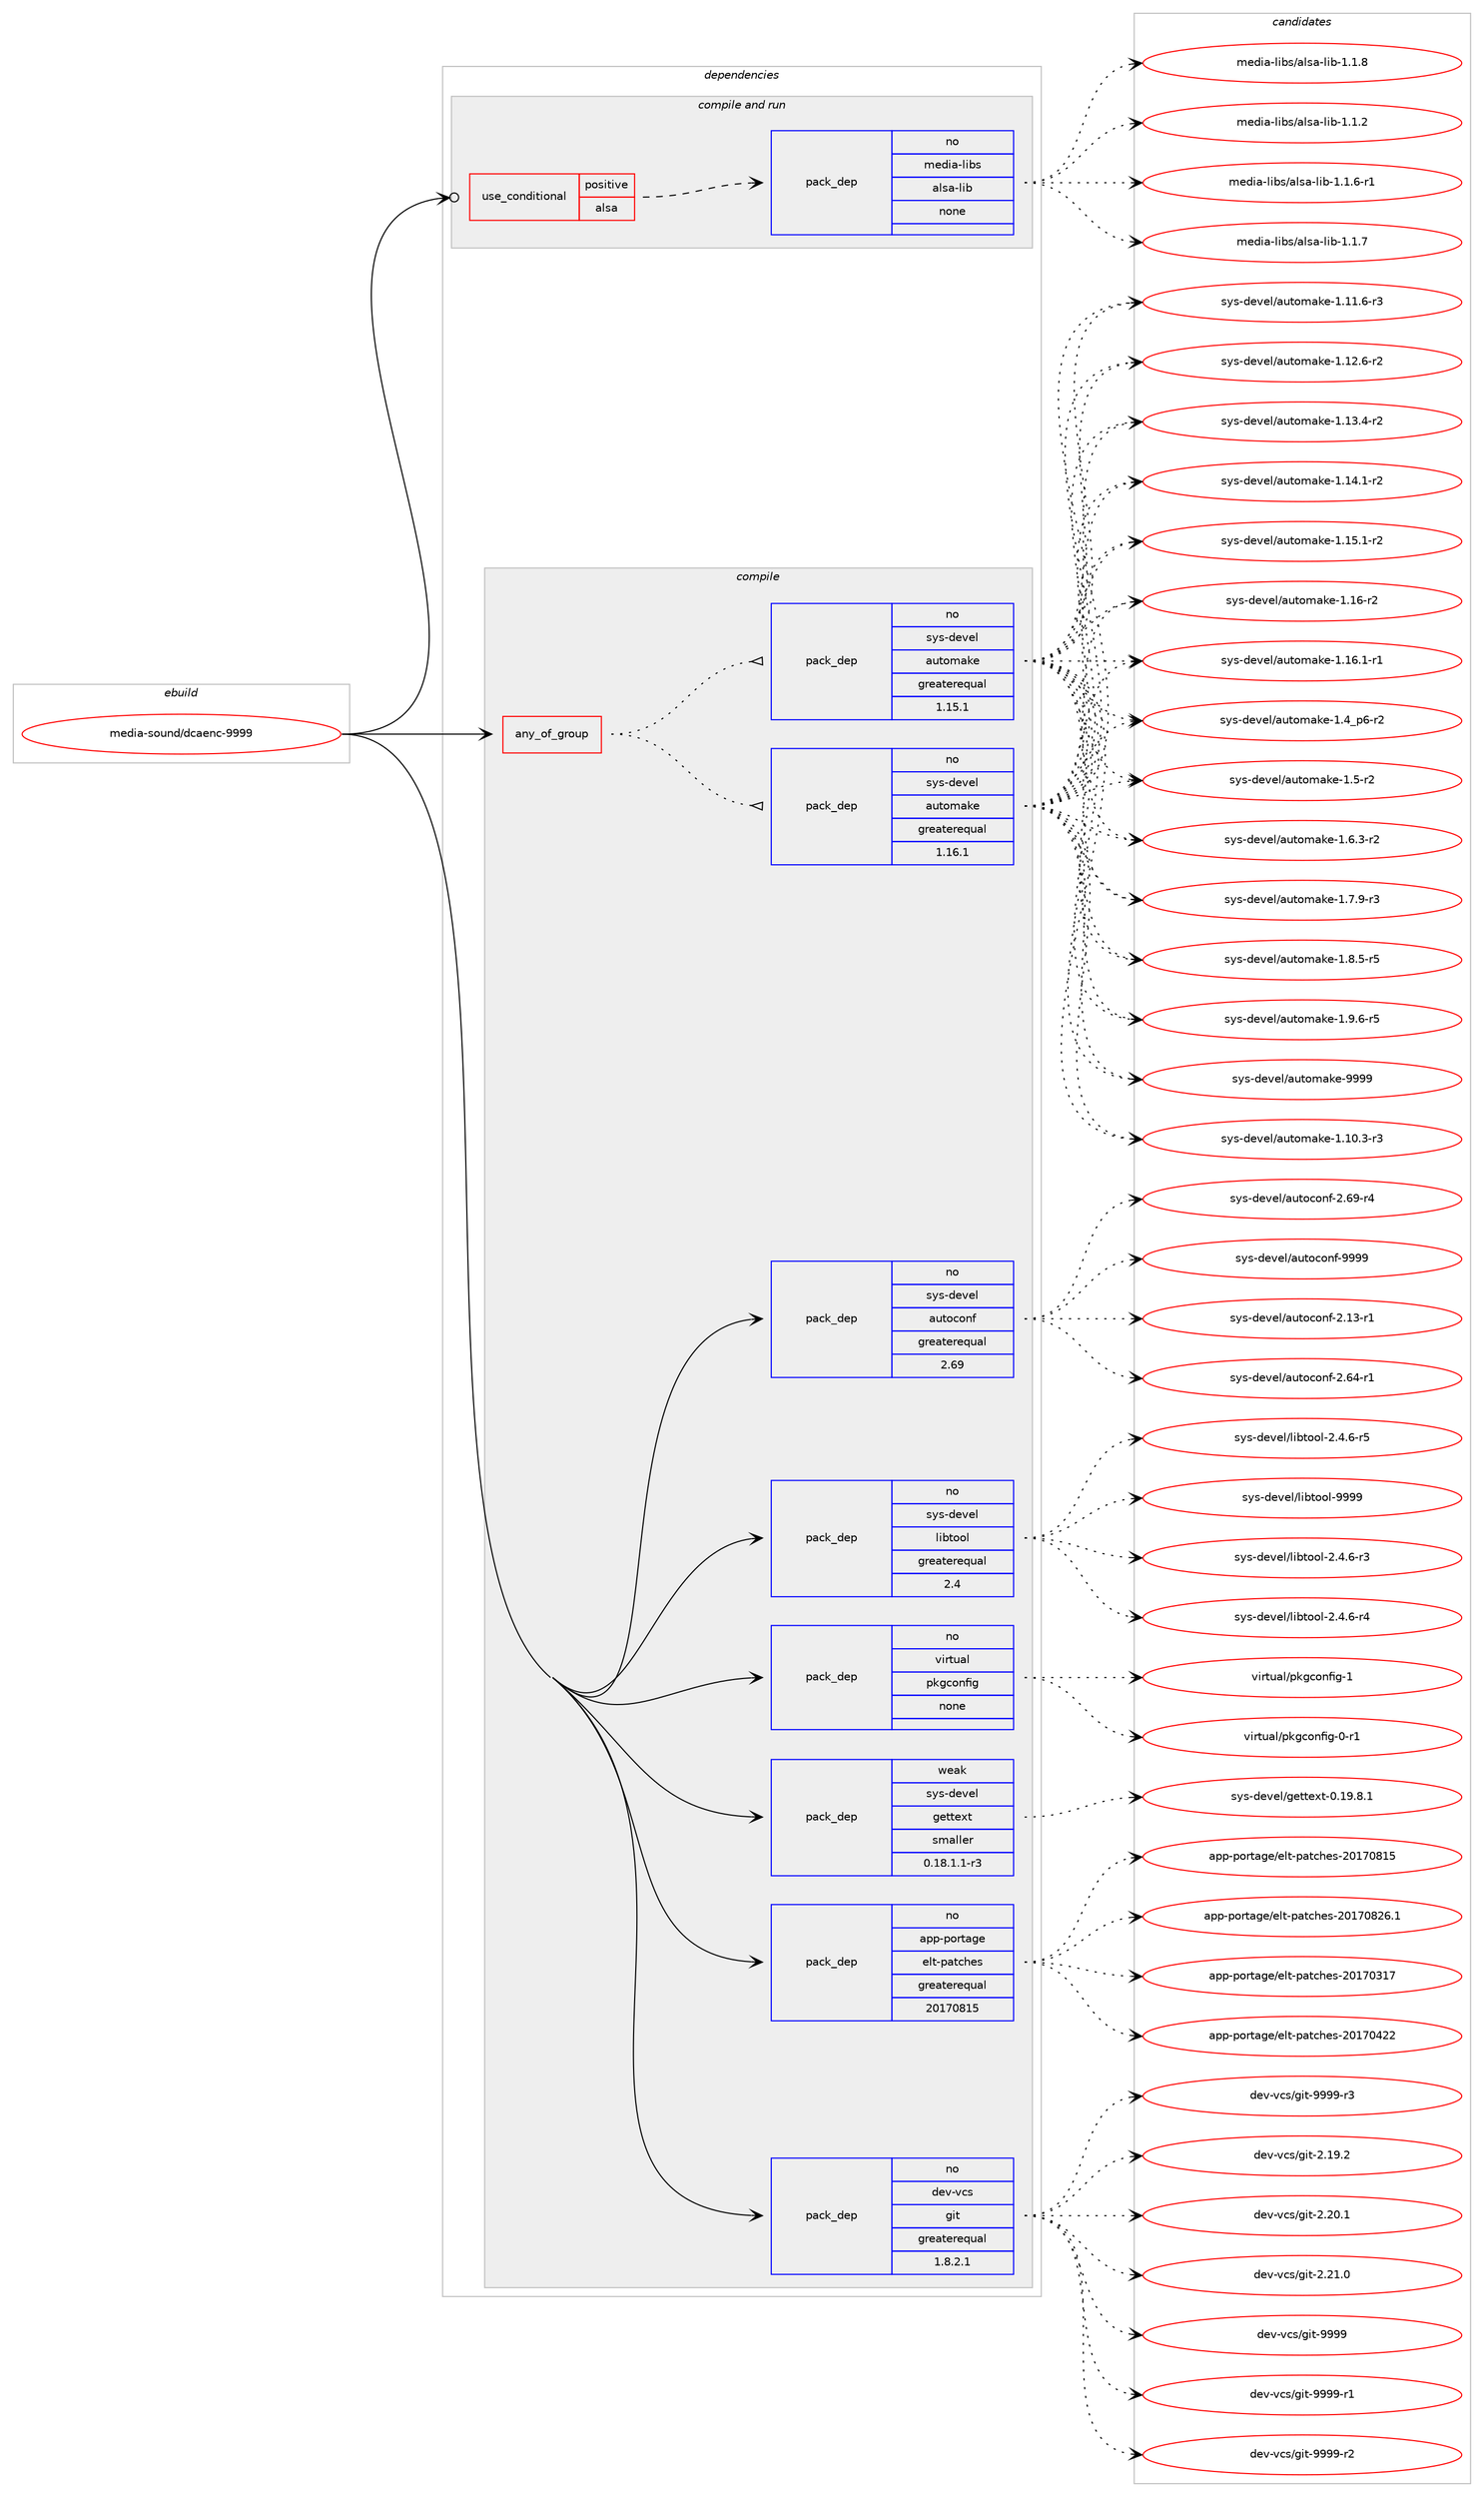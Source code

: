 digraph prolog {

# *************
# Graph options
# *************

newrank=true;
concentrate=true;
compound=true;
graph [rankdir=LR,fontname=Helvetica,fontsize=10,ranksep=1.5];#, ranksep=2.5, nodesep=0.2];
edge  [arrowhead=vee];
node  [fontname=Helvetica,fontsize=10];

# **********
# The ebuild
# **********

subgraph cluster_leftcol {
color=gray;
rank=same;
label=<<i>ebuild</i>>;
id [label="media-sound/dcaenc-9999", color=red, width=4, href="../media-sound/dcaenc-9999.svg"];
}

# ****************
# The dependencies
# ****************

subgraph cluster_midcol {
color=gray;
label=<<i>dependencies</i>>;
subgraph cluster_compile {
fillcolor="#eeeeee";
style=filled;
label=<<i>compile</i>>;
subgraph any25447 {
dependency1625413 [label=<<TABLE BORDER="0" CELLBORDER="1" CELLSPACING="0" CELLPADDING="4"><TR><TD CELLPADDING="10">any_of_group</TD></TR></TABLE>>, shape=none, color=red];subgraph pack1162121 {
dependency1625414 [label=<<TABLE BORDER="0" CELLBORDER="1" CELLSPACING="0" CELLPADDING="4" WIDTH="220"><TR><TD ROWSPAN="6" CELLPADDING="30">pack_dep</TD></TR><TR><TD WIDTH="110">no</TD></TR><TR><TD>sys-devel</TD></TR><TR><TD>automake</TD></TR><TR><TD>greaterequal</TD></TR><TR><TD>1.16.1</TD></TR></TABLE>>, shape=none, color=blue];
}
dependency1625413:e -> dependency1625414:w [weight=20,style="dotted",arrowhead="oinv"];
subgraph pack1162122 {
dependency1625415 [label=<<TABLE BORDER="0" CELLBORDER="1" CELLSPACING="0" CELLPADDING="4" WIDTH="220"><TR><TD ROWSPAN="6" CELLPADDING="30">pack_dep</TD></TR><TR><TD WIDTH="110">no</TD></TR><TR><TD>sys-devel</TD></TR><TR><TD>automake</TD></TR><TR><TD>greaterequal</TD></TR><TR><TD>1.15.1</TD></TR></TABLE>>, shape=none, color=blue];
}
dependency1625413:e -> dependency1625415:w [weight=20,style="dotted",arrowhead="oinv"];
}
id:e -> dependency1625413:w [weight=20,style="solid",arrowhead="vee"];
subgraph pack1162123 {
dependency1625416 [label=<<TABLE BORDER="0" CELLBORDER="1" CELLSPACING="0" CELLPADDING="4" WIDTH="220"><TR><TD ROWSPAN="6" CELLPADDING="30">pack_dep</TD></TR><TR><TD WIDTH="110">no</TD></TR><TR><TD>app-portage</TD></TR><TR><TD>elt-patches</TD></TR><TR><TD>greaterequal</TD></TR><TR><TD>20170815</TD></TR></TABLE>>, shape=none, color=blue];
}
id:e -> dependency1625416:w [weight=20,style="solid",arrowhead="vee"];
subgraph pack1162124 {
dependency1625417 [label=<<TABLE BORDER="0" CELLBORDER="1" CELLSPACING="0" CELLPADDING="4" WIDTH="220"><TR><TD ROWSPAN="6" CELLPADDING="30">pack_dep</TD></TR><TR><TD WIDTH="110">no</TD></TR><TR><TD>dev-vcs</TD></TR><TR><TD>git</TD></TR><TR><TD>greaterequal</TD></TR><TR><TD>1.8.2.1</TD></TR></TABLE>>, shape=none, color=blue];
}
id:e -> dependency1625417:w [weight=20,style="solid",arrowhead="vee"];
subgraph pack1162125 {
dependency1625418 [label=<<TABLE BORDER="0" CELLBORDER="1" CELLSPACING="0" CELLPADDING="4" WIDTH="220"><TR><TD ROWSPAN="6" CELLPADDING="30">pack_dep</TD></TR><TR><TD WIDTH="110">no</TD></TR><TR><TD>sys-devel</TD></TR><TR><TD>autoconf</TD></TR><TR><TD>greaterequal</TD></TR><TR><TD>2.69</TD></TR></TABLE>>, shape=none, color=blue];
}
id:e -> dependency1625418:w [weight=20,style="solid",arrowhead="vee"];
subgraph pack1162126 {
dependency1625419 [label=<<TABLE BORDER="0" CELLBORDER="1" CELLSPACING="0" CELLPADDING="4" WIDTH="220"><TR><TD ROWSPAN="6" CELLPADDING="30">pack_dep</TD></TR><TR><TD WIDTH="110">no</TD></TR><TR><TD>sys-devel</TD></TR><TR><TD>libtool</TD></TR><TR><TD>greaterequal</TD></TR><TR><TD>2.4</TD></TR></TABLE>>, shape=none, color=blue];
}
id:e -> dependency1625419:w [weight=20,style="solid",arrowhead="vee"];
subgraph pack1162127 {
dependency1625420 [label=<<TABLE BORDER="0" CELLBORDER="1" CELLSPACING="0" CELLPADDING="4" WIDTH="220"><TR><TD ROWSPAN="6" CELLPADDING="30">pack_dep</TD></TR><TR><TD WIDTH="110">no</TD></TR><TR><TD>virtual</TD></TR><TR><TD>pkgconfig</TD></TR><TR><TD>none</TD></TR><TR><TD></TD></TR></TABLE>>, shape=none, color=blue];
}
id:e -> dependency1625420:w [weight=20,style="solid",arrowhead="vee"];
subgraph pack1162128 {
dependency1625421 [label=<<TABLE BORDER="0" CELLBORDER="1" CELLSPACING="0" CELLPADDING="4" WIDTH="220"><TR><TD ROWSPAN="6" CELLPADDING="30">pack_dep</TD></TR><TR><TD WIDTH="110">weak</TD></TR><TR><TD>sys-devel</TD></TR><TR><TD>gettext</TD></TR><TR><TD>smaller</TD></TR><TR><TD>0.18.1.1-r3</TD></TR></TABLE>>, shape=none, color=blue];
}
id:e -> dependency1625421:w [weight=20,style="solid",arrowhead="vee"];
}
subgraph cluster_compileandrun {
fillcolor="#eeeeee";
style=filled;
label=<<i>compile and run</i>>;
subgraph cond437075 {
dependency1625422 [label=<<TABLE BORDER="0" CELLBORDER="1" CELLSPACING="0" CELLPADDING="4"><TR><TD ROWSPAN="3" CELLPADDING="10">use_conditional</TD></TR><TR><TD>positive</TD></TR><TR><TD>alsa</TD></TR></TABLE>>, shape=none, color=red];
subgraph pack1162129 {
dependency1625423 [label=<<TABLE BORDER="0" CELLBORDER="1" CELLSPACING="0" CELLPADDING="4" WIDTH="220"><TR><TD ROWSPAN="6" CELLPADDING="30">pack_dep</TD></TR><TR><TD WIDTH="110">no</TD></TR><TR><TD>media-libs</TD></TR><TR><TD>alsa-lib</TD></TR><TR><TD>none</TD></TR><TR><TD></TD></TR></TABLE>>, shape=none, color=blue];
}
dependency1625422:e -> dependency1625423:w [weight=20,style="dashed",arrowhead="vee"];
}
id:e -> dependency1625422:w [weight=20,style="solid",arrowhead="odotvee"];
}
subgraph cluster_run {
fillcolor="#eeeeee";
style=filled;
label=<<i>run</i>>;
}
}

# **************
# The candidates
# **************

subgraph cluster_choices {
rank=same;
color=gray;
label=<<i>candidates</i>>;

subgraph choice1162121 {
color=black;
nodesep=1;
choice11512111545100101118101108479711711611110997107101454946494846514511451 [label="sys-devel/automake-1.10.3-r3", color=red, width=4,href="../sys-devel/automake-1.10.3-r3.svg"];
choice11512111545100101118101108479711711611110997107101454946494946544511451 [label="sys-devel/automake-1.11.6-r3", color=red, width=4,href="../sys-devel/automake-1.11.6-r3.svg"];
choice11512111545100101118101108479711711611110997107101454946495046544511450 [label="sys-devel/automake-1.12.6-r2", color=red, width=4,href="../sys-devel/automake-1.12.6-r2.svg"];
choice11512111545100101118101108479711711611110997107101454946495146524511450 [label="sys-devel/automake-1.13.4-r2", color=red, width=4,href="../sys-devel/automake-1.13.4-r2.svg"];
choice11512111545100101118101108479711711611110997107101454946495246494511450 [label="sys-devel/automake-1.14.1-r2", color=red, width=4,href="../sys-devel/automake-1.14.1-r2.svg"];
choice11512111545100101118101108479711711611110997107101454946495346494511450 [label="sys-devel/automake-1.15.1-r2", color=red, width=4,href="../sys-devel/automake-1.15.1-r2.svg"];
choice1151211154510010111810110847971171161111099710710145494649544511450 [label="sys-devel/automake-1.16-r2", color=red, width=4,href="../sys-devel/automake-1.16-r2.svg"];
choice11512111545100101118101108479711711611110997107101454946495446494511449 [label="sys-devel/automake-1.16.1-r1", color=red, width=4,href="../sys-devel/automake-1.16.1-r1.svg"];
choice115121115451001011181011084797117116111109971071014549465295112544511450 [label="sys-devel/automake-1.4_p6-r2", color=red, width=4,href="../sys-devel/automake-1.4_p6-r2.svg"];
choice11512111545100101118101108479711711611110997107101454946534511450 [label="sys-devel/automake-1.5-r2", color=red, width=4,href="../sys-devel/automake-1.5-r2.svg"];
choice115121115451001011181011084797117116111109971071014549465446514511450 [label="sys-devel/automake-1.6.3-r2", color=red, width=4,href="../sys-devel/automake-1.6.3-r2.svg"];
choice115121115451001011181011084797117116111109971071014549465546574511451 [label="sys-devel/automake-1.7.9-r3", color=red, width=4,href="../sys-devel/automake-1.7.9-r3.svg"];
choice115121115451001011181011084797117116111109971071014549465646534511453 [label="sys-devel/automake-1.8.5-r5", color=red, width=4,href="../sys-devel/automake-1.8.5-r5.svg"];
choice115121115451001011181011084797117116111109971071014549465746544511453 [label="sys-devel/automake-1.9.6-r5", color=red, width=4,href="../sys-devel/automake-1.9.6-r5.svg"];
choice115121115451001011181011084797117116111109971071014557575757 [label="sys-devel/automake-9999", color=red, width=4,href="../sys-devel/automake-9999.svg"];
dependency1625414:e -> choice11512111545100101118101108479711711611110997107101454946494846514511451:w [style=dotted,weight="100"];
dependency1625414:e -> choice11512111545100101118101108479711711611110997107101454946494946544511451:w [style=dotted,weight="100"];
dependency1625414:e -> choice11512111545100101118101108479711711611110997107101454946495046544511450:w [style=dotted,weight="100"];
dependency1625414:e -> choice11512111545100101118101108479711711611110997107101454946495146524511450:w [style=dotted,weight="100"];
dependency1625414:e -> choice11512111545100101118101108479711711611110997107101454946495246494511450:w [style=dotted,weight="100"];
dependency1625414:e -> choice11512111545100101118101108479711711611110997107101454946495346494511450:w [style=dotted,weight="100"];
dependency1625414:e -> choice1151211154510010111810110847971171161111099710710145494649544511450:w [style=dotted,weight="100"];
dependency1625414:e -> choice11512111545100101118101108479711711611110997107101454946495446494511449:w [style=dotted,weight="100"];
dependency1625414:e -> choice115121115451001011181011084797117116111109971071014549465295112544511450:w [style=dotted,weight="100"];
dependency1625414:e -> choice11512111545100101118101108479711711611110997107101454946534511450:w [style=dotted,weight="100"];
dependency1625414:e -> choice115121115451001011181011084797117116111109971071014549465446514511450:w [style=dotted,weight="100"];
dependency1625414:e -> choice115121115451001011181011084797117116111109971071014549465546574511451:w [style=dotted,weight="100"];
dependency1625414:e -> choice115121115451001011181011084797117116111109971071014549465646534511453:w [style=dotted,weight="100"];
dependency1625414:e -> choice115121115451001011181011084797117116111109971071014549465746544511453:w [style=dotted,weight="100"];
dependency1625414:e -> choice115121115451001011181011084797117116111109971071014557575757:w [style=dotted,weight="100"];
}
subgraph choice1162122 {
color=black;
nodesep=1;
choice11512111545100101118101108479711711611110997107101454946494846514511451 [label="sys-devel/automake-1.10.3-r3", color=red, width=4,href="../sys-devel/automake-1.10.3-r3.svg"];
choice11512111545100101118101108479711711611110997107101454946494946544511451 [label="sys-devel/automake-1.11.6-r3", color=red, width=4,href="../sys-devel/automake-1.11.6-r3.svg"];
choice11512111545100101118101108479711711611110997107101454946495046544511450 [label="sys-devel/automake-1.12.6-r2", color=red, width=4,href="../sys-devel/automake-1.12.6-r2.svg"];
choice11512111545100101118101108479711711611110997107101454946495146524511450 [label="sys-devel/automake-1.13.4-r2", color=red, width=4,href="../sys-devel/automake-1.13.4-r2.svg"];
choice11512111545100101118101108479711711611110997107101454946495246494511450 [label="sys-devel/automake-1.14.1-r2", color=red, width=4,href="../sys-devel/automake-1.14.1-r2.svg"];
choice11512111545100101118101108479711711611110997107101454946495346494511450 [label="sys-devel/automake-1.15.1-r2", color=red, width=4,href="../sys-devel/automake-1.15.1-r2.svg"];
choice1151211154510010111810110847971171161111099710710145494649544511450 [label="sys-devel/automake-1.16-r2", color=red, width=4,href="../sys-devel/automake-1.16-r2.svg"];
choice11512111545100101118101108479711711611110997107101454946495446494511449 [label="sys-devel/automake-1.16.1-r1", color=red, width=4,href="../sys-devel/automake-1.16.1-r1.svg"];
choice115121115451001011181011084797117116111109971071014549465295112544511450 [label="sys-devel/automake-1.4_p6-r2", color=red, width=4,href="../sys-devel/automake-1.4_p6-r2.svg"];
choice11512111545100101118101108479711711611110997107101454946534511450 [label="sys-devel/automake-1.5-r2", color=red, width=4,href="../sys-devel/automake-1.5-r2.svg"];
choice115121115451001011181011084797117116111109971071014549465446514511450 [label="sys-devel/automake-1.6.3-r2", color=red, width=4,href="../sys-devel/automake-1.6.3-r2.svg"];
choice115121115451001011181011084797117116111109971071014549465546574511451 [label="sys-devel/automake-1.7.9-r3", color=red, width=4,href="../sys-devel/automake-1.7.9-r3.svg"];
choice115121115451001011181011084797117116111109971071014549465646534511453 [label="sys-devel/automake-1.8.5-r5", color=red, width=4,href="../sys-devel/automake-1.8.5-r5.svg"];
choice115121115451001011181011084797117116111109971071014549465746544511453 [label="sys-devel/automake-1.9.6-r5", color=red, width=4,href="../sys-devel/automake-1.9.6-r5.svg"];
choice115121115451001011181011084797117116111109971071014557575757 [label="sys-devel/automake-9999", color=red, width=4,href="../sys-devel/automake-9999.svg"];
dependency1625415:e -> choice11512111545100101118101108479711711611110997107101454946494846514511451:w [style=dotted,weight="100"];
dependency1625415:e -> choice11512111545100101118101108479711711611110997107101454946494946544511451:w [style=dotted,weight="100"];
dependency1625415:e -> choice11512111545100101118101108479711711611110997107101454946495046544511450:w [style=dotted,weight="100"];
dependency1625415:e -> choice11512111545100101118101108479711711611110997107101454946495146524511450:w [style=dotted,weight="100"];
dependency1625415:e -> choice11512111545100101118101108479711711611110997107101454946495246494511450:w [style=dotted,weight="100"];
dependency1625415:e -> choice11512111545100101118101108479711711611110997107101454946495346494511450:w [style=dotted,weight="100"];
dependency1625415:e -> choice1151211154510010111810110847971171161111099710710145494649544511450:w [style=dotted,weight="100"];
dependency1625415:e -> choice11512111545100101118101108479711711611110997107101454946495446494511449:w [style=dotted,weight="100"];
dependency1625415:e -> choice115121115451001011181011084797117116111109971071014549465295112544511450:w [style=dotted,weight="100"];
dependency1625415:e -> choice11512111545100101118101108479711711611110997107101454946534511450:w [style=dotted,weight="100"];
dependency1625415:e -> choice115121115451001011181011084797117116111109971071014549465446514511450:w [style=dotted,weight="100"];
dependency1625415:e -> choice115121115451001011181011084797117116111109971071014549465546574511451:w [style=dotted,weight="100"];
dependency1625415:e -> choice115121115451001011181011084797117116111109971071014549465646534511453:w [style=dotted,weight="100"];
dependency1625415:e -> choice115121115451001011181011084797117116111109971071014549465746544511453:w [style=dotted,weight="100"];
dependency1625415:e -> choice115121115451001011181011084797117116111109971071014557575757:w [style=dotted,weight="100"];
}
subgraph choice1162123 {
color=black;
nodesep=1;
choice97112112451121111141169710310147101108116451129711699104101115455048495548514955 [label="app-portage/elt-patches-20170317", color=red, width=4,href="../app-portage/elt-patches-20170317.svg"];
choice97112112451121111141169710310147101108116451129711699104101115455048495548525050 [label="app-portage/elt-patches-20170422", color=red, width=4,href="../app-portage/elt-patches-20170422.svg"];
choice97112112451121111141169710310147101108116451129711699104101115455048495548564953 [label="app-portage/elt-patches-20170815", color=red, width=4,href="../app-portage/elt-patches-20170815.svg"];
choice971121124511211111411697103101471011081164511297116991041011154550484955485650544649 [label="app-portage/elt-patches-20170826.1", color=red, width=4,href="../app-portage/elt-patches-20170826.1.svg"];
dependency1625416:e -> choice97112112451121111141169710310147101108116451129711699104101115455048495548514955:w [style=dotted,weight="100"];
dependency1625416:e -> choice97112112451121111141169710310147101108116451129711699104101115455048495548525050:w [style=dotted,weight="100"];
dependency1625416:e -> choice97112112451121111141169710310147101108116451129711699104101115455048495548564953:w [style=dotted,weight="100"];
dependency1625416:e -> choice971121124511211111411697103101471011081164511297116991041011154550484955485650544649:w [style=dotted,weight="100"];
}
subgraph choice1162124 {
color=black;
nodesep=1;
choice10010111845118991154710310511645504649574650 [label="dev-vcs/git-2.19.2", color=red, width=4,href="../dev-vcs/git-2.19.2.svg"];
choice10010111845118991154710310511645504650484649 [label="dev-vcs/git-2.20.1", color=red, width=4,href="../dev-vcs/git-2.20.1.svg"];
choice10010111845118991154710310511645504650494648 [label="dev-vcs/git-2.21.0", color=red, width=4,href="../dev-vcs/git-2.21.0.svg"];
choice1001011184511899115471031051164557575757 [label="dev-vcs/git-9999", color=red, width=4,href="../dev-vcs/git-9999.svg"];
choice10010111845118991154710310511645575757574511449 [label="dev-vcs/git-9999-r1", color=red, width=4,href="../dev-vcs/git-9999-r1.svg"];
choice10010111845118991154710310511645575757574511450 [label="dev-vcs/git-9999-r2", color=red, width=4,href="../dev-vcs/git-9999-r2.svg"];
choice10010111845118991154710310511645575757574511451 [label="dev-vcs/git-9999-r3", color=red, width=4,href="../dev-vcs/git-9999-r3.svg"];
dependency1625417:e -> choice10010111845118991154710310511645504649574650:w [style=dotted,weight="100"];
dependency1625417:e -> choice10010111845118991154710310511645504650484649:w [style=dotted,weight="100"];
dependency1625417:e -> choice10010111845118991154710310511645504650494648:w [style=dotted,weight="100"];
dependency1625417:e -> choice1001011184511899115471031051164557575757:w [style=dotted,weight="100"];
dependency1625417:e -> choice10010111845118991154710310511645575757574511449:w [style=dotted,weight="100"];
dependency1625417:e -> choice10010111845118991154710310511645575757574511450:w [style=dotted,weight="100"];
dependency1625417:e -> choice10010111845118991154710310511645575757574511451:w [style=dotted,weight="100"];
}
subgraph choice1162125 {
color=black;
nodesep=1;
choice1151211154510010111810110847971171161119911111010245504649514511449 [label="sys-devel/autoconf-2.13-r1", color=red, width=4,href="../sys-devel/autoconf-2.13-r1.svg"];
choice1151211154510010111810110847971171161119911111010245504654524511449 [label="sys-devel/autoconf-2.64-r1", color=red, width=4,href="../sys-devel/autoconf-2.64-r1.svg"];
choice1151211154510010111810110847971171161119911111010245504654574511452 [label="sys-devel/autoconf-2.69-r4", color=red, width=4,href="../sys-devel/autoconf-2.69-r4.svg"];
choice115121115451001011181011084797117116111991111101024557575757 [label="sys-devel/autoconf-9999", color=red, width=4,href="../sys-devel/autoconf-9999.svg"];
dependency1625418:e -> choice1151211154510010111810110847971171161119911111010245504649514511449:w [style=dotted,weight="100"];
dependency1625418:e -> choice1151211154510010111810110847971171161119911111010245504654524511449:w [style=dotted,weight="100"];
dependency1625418:e -> choice1151211154510010111810110847971171161119911111010245504654574511452:w [style=dotted,weight="100"];
dependency1625418:e -> choice115121115451001011181011084797117116111991111101024557575757:w [style=dotted,weight="100"];
}
subgraph choice1162126 {
color=black;
nodesep=1;
choice1151211154510010111810110847108105981161111111084550465246544511451 [label="sys-devel/libtool-2.4.6-r3", color=red, width=4,href="../sys-devel/libtool-2.4.6-r3.svg"];
choice1151211154510010111810110847108105981161111111084550465246544511452 [label="sys-devel/libtool-2.4.6-r4", color=red, width=4,href="../sys-devel/libtool-2.4.6-r4.svg"];
choice1151211154510010111810110847108105981161111111084550465246544511453 [label="sys-devel/libtool-2.4.6-r5", color=red, width=4,href="../sys-devel/libtool-2.4.6-r5.svg"];
choice1151211154510010111810110847108105981161111111084557575757 [label="sys-devel/libtool-9999", color=red, width=4,href="../sys-devel/libtool-9999.svg"];
dependency1625419:e -> choice1151211154510010111810110847108105981161111111084550465246544511451:w [style=dotted,weight="100"];
dependency1625419:e -> choice1151211154510010111810110847108105981161111111084550465246544511452:w [style=dotted,weight="100"];
dependency1625419:e -> choice1151211154510010111810110847108105981161111111084550465246544511453:w [style=dotted,weight="100"];
dependency1625419:e -> choice1151211154510010111810110847108105981161111111084557575757:w [style=dotted,weight="100"];
}
subgraph choice1162127 {
color=black;
nodesep=1;
choice11810511411611797108471121071039911111010210510345484511449 [label="virtual/pkgconfig-0-r1", color=red, width=4,href="../virtual/pkgconfig-0-r1.svg"];
choice1181051141161179710847112107103991111101021051034549 [label="virtual/pkgconfig-1", color=red, width=4,href="../virtual/pkgconfig-1.svg"];
dependency1625420:e -> choice11810511411611797108471121071039911111010210510345484511449:w [style=dotted,weight="100"];
dependency1625420:e -> choice1181051141161179710847112107103991111101021051034549:w [style=dotted,weight="100"];
}
subgraph choice1162128 {
color=black;
nodesep=1;
choice1151211154510010111810110847103101116116101120116454846495746564649 [label="sys-devel/gettext-0.19.8.1", color=red, width=4,href="../sys-devel/gettext-0.19.8.1.svg"];
dependency1625421:e -> choice1151211154510010111810110847103101116116101120116454846495746564649:w [style=dotted,weight="100"];
}
subgraph choice1162129 {
color=black;
nodesep=1;
choice1091011001059745108105981154797108115974510810598454946494650 [label="media-libs/alsa-lib-1.1.2", color=red, width=4,href="../media-libs/alsa-lib-1.1.2.svg"];
choice10910110010597451081059811547971081159745108105984549464946544511449 [label="media-libs/alsa-lib-1.1.6-r1", color=red, width=4,href="../media-libs/alsa-lib-1.1.6-r1.svg"];
choice1091011001059745108105981154797108115974510810598454946494655 [label="media-libs/alsa-lib-1.1.7", color=red, width=4,href="../media-libs/alsa-lib-1.1.7.svg"];
choice1091011001059745108105981154797108115974510810598454946494656 [label="media-libs/alsa-lib-1.1.8", color=red, width=4,href="../media-libs/alsa-lib-1.1.8.svg"];
dependency1625423:e -> choice1091011001059745108105981154797108115974510810598454946494650:w [style=dotted,weight="100"];
dependency1625423:e -> choice10910110010597451081059811547971081159745108105984549464946544511449:w [style=dotted,weight="100"];
dependency1625423:e -> choice1091011001059745108105981154797108115974510810598454946494655:w [style=dotted,weight="100"];
dependency1625423:e -> choice1091011001059745108105981154797108115974510810598454946494656:w [style=dotted,weight="100"];
}
}

}
